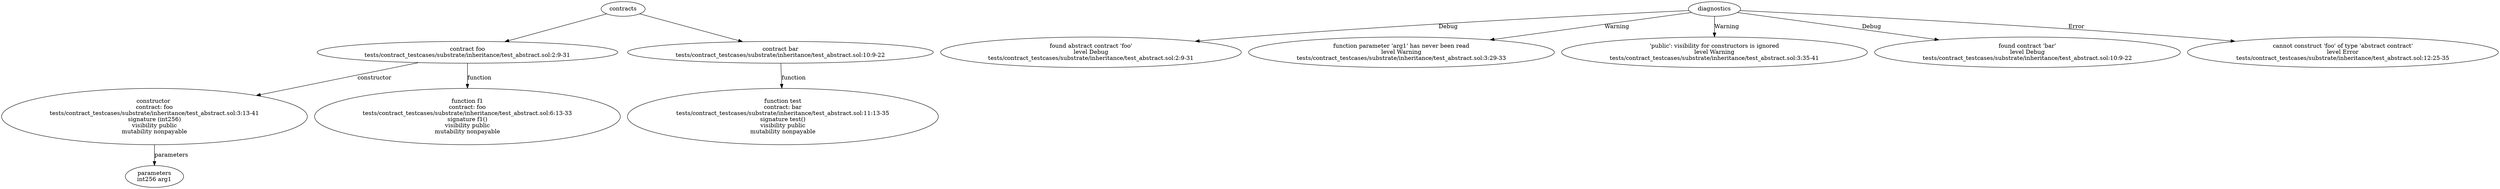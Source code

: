 strict digraph "tests/contract_testcases/substrate/inheritance/test_abstract.sol" {
	contract [label="contract foo\ntests/contract_testcases/substrate/inheritance/test_abstract.sol:2:9-31"]
	node_2 [label="constructor \ncontract: foo\ntests/contract_testcases/substrate/inheritance/test_abstract.sol:3:13-41\nsignature (int256)\nvisibility public\nmutability nonpayable"]
	parameters [label="parameters\nint256 arg1"]
	f1 [label="function f1\ncontract: foo\ntests/contract_testcases/substrate/inheritance/test_abstract.sol:6:13-33\nsignature f1()\nvisibility public\nmutability nonpayable"]
	contract_5 [label="contract bar\ntests/contract_testcases/substrate/inheritance/test_abstract.sol:10:9-22"]
	test [label="function test\ncontract: bar\ntests/contract_testcases/substrate/inheritance/test_abstract.sol:11:13-35\nsignature test()\nvisibility public\nmutability nonpayable"]
	diagnostic [label="found abstract contract 'foo'\nlevel Debug\ntests/contract_testcases/substrate/inheritance/test_abstract.sol:2:9-31"]
	diagnostic_9 [label="function parameter 'arg1' has never been read\nlevel Warning\ntests/contract_testcases/substrate/inheritance/test_abstract.sol:3:29-33"]
	diagnostic_10 [label="'public': visibility for constructors is ignored\nlevel Warning\ntests/contract_testcases/substrate/inheritance/test_abstract.sol:3:35-41"]
	diagnostic_11 [label="found contract 'bar'\nlevel Debug\ntests/contract_testcases/substrate/inheritance/test_abstract.sol:10:9-22"]
	diagnostic_12 [label="cannot construct 'foo' of type 'abstract contract'\nlevel Error\ntests/contract_testcases/substrate/inheritance/test_abstract.sol:12:25-35"]
	contracts -> contract
	contract -> node_2 [label="constructor"]
	node_2 -> parameters [label="parameters"]
	contract -> f1 [label="function"]
	contracts -> contract_5
	contract_5 -> test [label="function"]
	diagnostics -> diagnostic [label="Debug"]
	diagnostics -> diagnostic_9 [label="Warning"]
	diagnostics -> diagnostic_10 [label="Warning"]
	diagnostics -> diagnostic_11 [label="Debug"]
	diagnostics -> diagnostic_12 [label="Error"]
}
